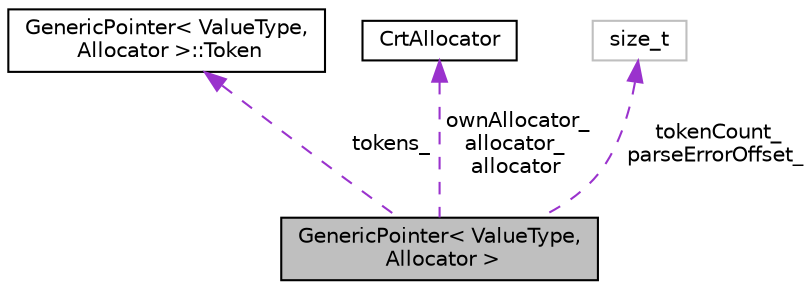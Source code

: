 digraph "GenericPointer&lt; ValueType, Allocator &gt;"
{
 // LATEX_PDF_SIZE
  edge [fontname="Helvetica",fontsize="10",labelfontname="Helvetica",labelfontsize="10"];
  node [fontname="Helvetica",fontsize="10",shape=record];
  Node1 [label="GenericPointer\< ValueType,\l Allocator \>",height=0.2,width=0.4,color="black", fillcolor="grey75", style="filled", fontcolor="black",tooltip="Represents a JSON Pointer. Use Pointer for UTF8 encoding and default allocator."];
  Node2 -> Node1 [dir="back",color="darkorchid3",fontsize="10",style="dashed",label=" tokens_" ,fontname="Helvetica"];
  Node2 [label="GenericPointer\< ValueType,\l Allocator \>::Token",height=0.2,width=0.4,color="black", fillcolor="white", style="filled",URL="$struct_generic_pointer_1_1_token.html",tooltip="A token is the basic units of internal representation."];
  Node3 -> Node1 [dir="back",color="darkorchid3",fontsize="10",style="dashed",label=" ownAllocator_\nallocator_\nallocator" ,fontname="Helvetica"];
  Node3 [label="CrtAllocator",height=0.2,width=0.4,color="black", fillcolor="white", style="filled",URL="$class_crt_allocator.html",tooltip="C-runtime library allocator."];
  Node4 -> Node1 [dir="back",color="darkorchid3",fontsize="10",style="dashed",label=" tokenCount_\nparseErrorOffset_" ,fontname="Helvetica"];
  Node4 [label="size_t",height=0.2,width=0.4,color="grey75", fillcolor="white", style="filled",tooltip=" "];
}
